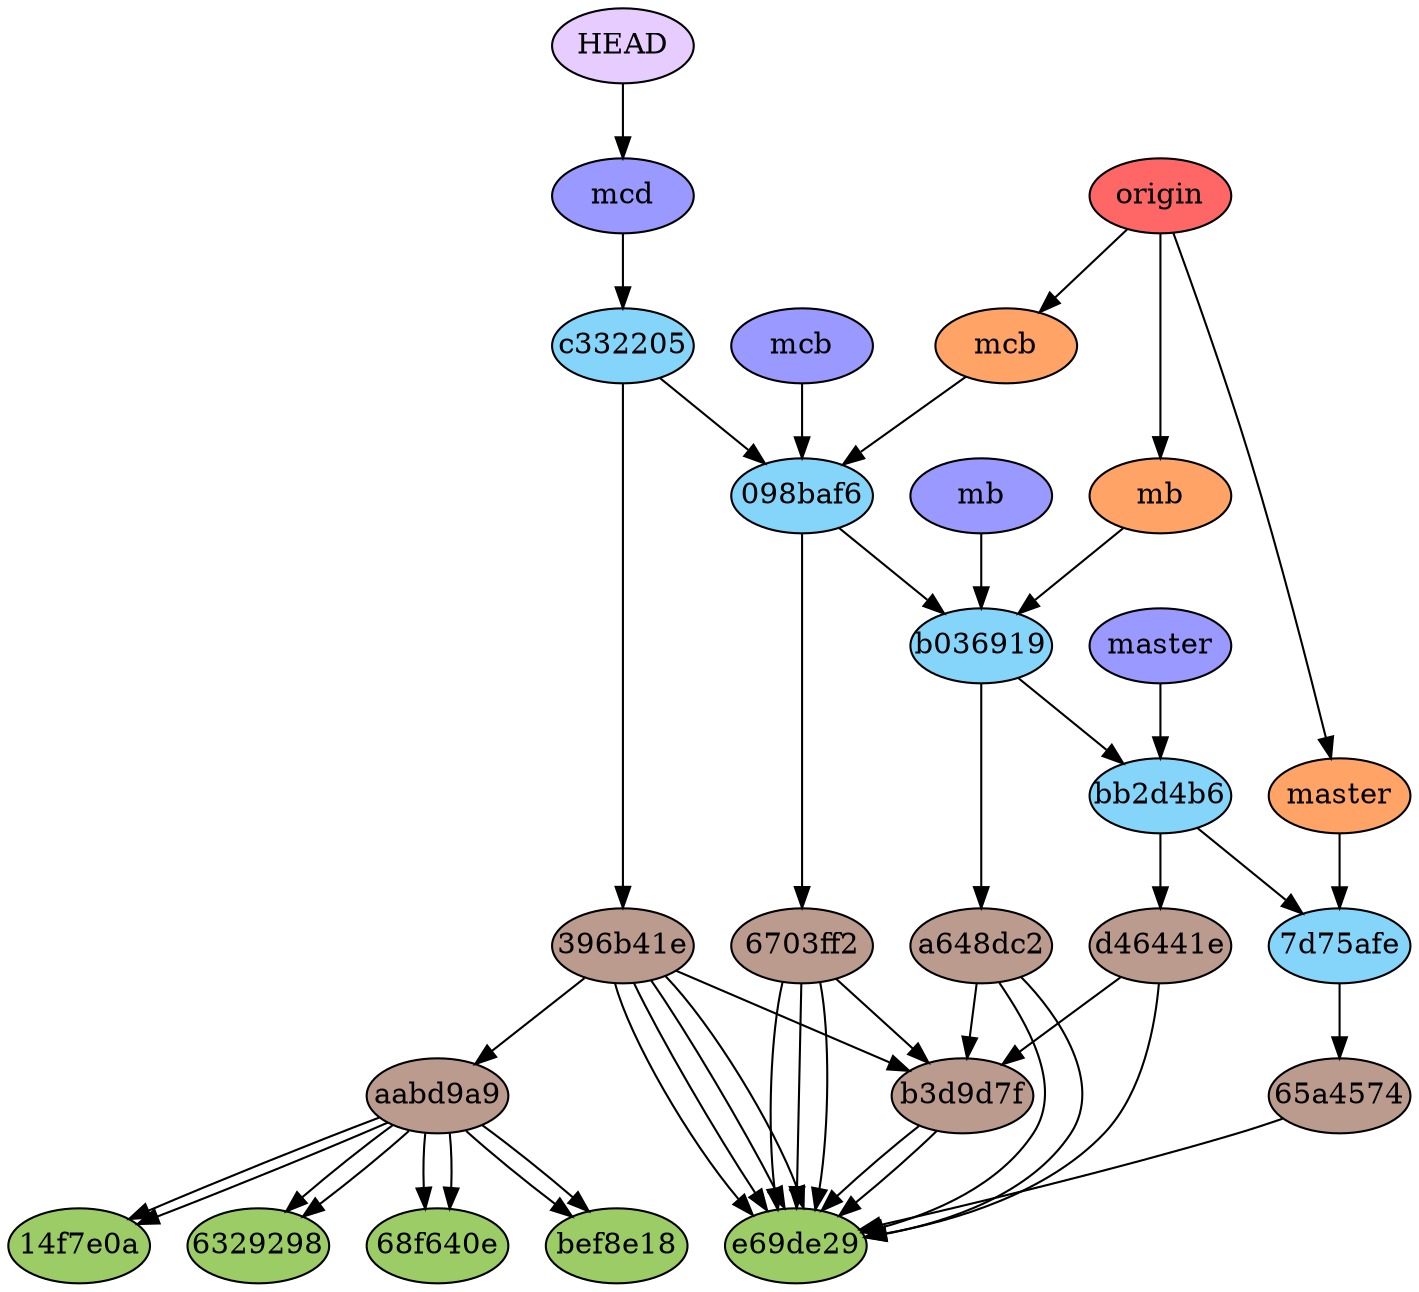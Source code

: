 digraph auto {
	graph [bgcolor=transparent]
	node [fixedsize=true style=filled width=0.95]
	"14f7e0a58f63ce0d1ab0923ea4c4dc3bb1019ed6" [label="14f7e0a" fillcolor="#9ccc66"]
	"6329298349fcfd93da814b2a12bdd98cdb7e159a" [label=6329298 fillcolor="#9ccc66"]
	"68f640e87fe407a5383e9f87519f939debcbe1aa" [label="68f640e" fillcolor="#9ccc66"]
	bef8e18dac971e12f77f2c8437c20f824c5f0b18 [label=bef8e18 fillcolor="#9ccc66"]
	e69de29bb2d1d6434b8b29ae775ad8c2e48c5391 [label=e69de29 fillcolor="#9ccc66"]
	"396b41e609a59b81a996d0e64257373e7443b9ee" [label="396b41e" fillcolor="#bc9b8f"]
	"396b41e609a59b81a996d0e64257373e7443b9ee" -> aabd9a976cdbf7927a831b5ff6936020102ada0e
	"396b41e609a59b81a996d0e64257373e7443b9ee" -> e69de29bb2d1d6434b8b29ae775ad8c2e48c5391
	"396b41e609a59b81a996d0e64257373e7443b9ee" -> e69de29bb2d1d6434b8b29ae775ad8c2e48c5391
	"396b41e609a59b81a996d0e64257373e7443b9ee" -> e69de29bb2d1d6434b8b29ae775ad8c2e48c5391
	"396b41e609a59b81a996d0e64257373e7443b9ee" -> e69de29bb2d1d6434b8b29ae775ad8c2e48c5391
	"396b41e609a59b81a996d0e64257373e7443b9ee" -> b3d9d7f80d3182ae8cab368f47fdb08308aa877f
	"65a457425a679cbe9adf0d2741785d3ceabb44a7" [label="65a4574" fillcolor="#bc9b8f"]
	"65a457425a679cbe9adf0d2741785d3ceabb44a7" -> e69de29bb2d1d6434b8b29ae775ad8c2e48c5391
	"6703ff27f0bfeb0c8e874eebde55dd0c00cd9a8b" [label="6703ff2" fillcolor="#bc9b8f"]
	"6703ff27f0bfeb0c8e874eebde55dd0c00cd9a8b" -> e69de29bb2d1d6434b8b29ae775ad8c2e48c5391
	"6703ff27f0bfeb0c8e874eebde55dd0c00cd9a8b" -> e69de29bb2d1d6434b8b29ae775ad8c2e48c5391
	"6703ff27f0bfeb0c8e874eebde55dd0c00cd9a8b" -> e69de29bb2d1d6434b8b29ae775ad8c2e48c5391
	"6703ff27f0bfeb0c8e874eebde55dd0c00cd9a8b" -> b3d9d7f80d3182ae8cab368f47fdb08308aa877f
	a648dc2d0838bdf3885c4c48f927aacf4ab47041 [label=a648dc2 fillcolor="#bc9b8f"]
	a648dc2d0838bdf3885c4c48f927aacf4ab47041 -> e69de29bb2d1d6434b8b29ae775ad8c2e48c5391
	a648dc2d0838bdf3885c4c48f927aacf4ab47041 -> e69de29bb2d1d6434b8b29ae775ad8c2e48c5391
	a648dc2d0838bdf3885c4c48f927aacf4ab47041 -> b3d9d7f80d3182ae8cab368f47fdb08308aa877f
	aabd9a976cdbf7927a831b5ff6936020102ada0e [label=aabd9a9 fillcolor="#bc9b8f"]
	aabd9a976cdbf7927a831b5ff6936020102ada0e -> bef8e18dac971e12f77f2c8437c20f824c5f0b18
	aabd9a976cdbf7927a831b5ff6936020102ada0e -> "6329298349fcfd93da814b2a12bdd98cdb7e159a"
	aabd9a976cdbf7927a831b5ff6936020102ada0e -> bef8e18dac971e12f77f2c8437c20f824c5f0b18
	aabd9a976cdbf7927a831b5ff6936020102ada0e -> "6329298349fcfd93da814b2a12bdd98cdb7e159a"
	aabd9a976cdbf7927a831b5ff6936020102ada0e -> "14f7e0a58f63ce0d1ab0923ea4c4dc3bb1019ed6"
	aabd9a976cdbf7927a831b5ff6936020102ada0e -> "68f640e87fe407a5383e9f87519f939debcbe1aa"
	aabd9a976cdbf7927a831b5ff6936020102ada0e -> "14f7e0a58f63ce0d1ab0923ea4c4dc3bb1019ed6"
	aabd9a976cdbf7927a831b5ff6936020102ada0e -> "68f640e87fe407a5383e9f87519f939debcbe1aa"
	b3d9d7f80d3182ae8cab368f47fdb08308aa877f [label=b3d9d7f fillcolor="#bc9b8f"]
	b3d9d7f80d3182ae8cab368f47fdb08308aa877f -> e69de29bb2d1d6434b8b29ae775ad8c2e48c5391
	b3d9d7f80d3182ae8cab368f47fdb08308aa877f -> e69de29bb2d1d6434b8b29ae775ad8c2e48c5391
	d46441e0dbd4645990091acc96faa35cc08967fb [label=d46441e fillcolor="#bc9b8f"]
	d46441e0dbd4645990091acc96faa35cc08967fb -> e69de29bb2d1d6434b8b29ae775ad8c2e48c5391
	d46441e0dbd4645990091acc96faa35cc08967fb -> b3d9d7f80d3182ae8cab368f47fdb08308aa877f
	"098baf659b39a094845a71e16165f236b978ff7d" [label="098baf6" fillcolor="#85d5fa"]
	"098baf659b39a094845a71e16165f236b978ff7d" -> "6703ff27f0bfeb0c8e874eebde55dd0c00cd9a8b"
	"098baf659b39a094845a71e16165f236b978ff7d" -> b0369190bef620ef2b3c8a3bb78cf9c22ed632cb
	"7d75afe690d5dba9ca8c4fcd5492ce3ccd984a20" [label="7d75afe" fillcolor="#85d5fa"]
	"7d75afe690d5dba9ca8c4fcd5492ce3ccd984a20" -> "65a457425a679cbe9adf0d2741785d3ceabb44a7"
	b0369190bef620ef2b3c8a3bb78cf9c22ed632cb [label=b036919 fillcolor="#85d5fa"]
	b0369190bef620ef2b3c8a3bb78cf9c22ed632cb -> a648dc2d0838bdf3885c4c48f927aacf4ab47041
	b0369190bef620ef2b3c8a3bb78cf9c22ed632cb -> bb2d4b614e6a6f27c69bd5c3c2ce369729577584
	bb2d4b614e6a6f27c69bd5c3c2ce369729577584 [label=bb2d4b6 fillcolor="#85d5fa"]
	bb2d4b614e6a6f27c69bd5c3c2ce369729577584 -> d46441e0dbd4645990091acc96faa35cc08967fb
	bb2d4b614e6a6f27c69bd5c3c2ce369729577584 -> "7d75afe690d5dba9ca8c4fcd5492ce3ccd984a20"
	c33220541c8ca29a849df62050be126f96b71b95 [label=c332205 fillcolor="#85d5fa"]
	c33220541c8ca29a849df62050be126f96b71b95 -> "396b41e609a59b81a996d0e64257373e7443b9ee"
	c33220541c8ca29a849df62050be126f96b71b95 -> "098baf659b39a094845a71e16165f236b978ff7d"
	master [label=master fillcolor="#9999ff"]
	master -> bb2d4b614e6a6f27c69bd5c3c2ce369729577584
	mb [label=mb fillcolor="#9999ff"]
	mb -> b0369190bef620ef2b3c8a3bb78cf9c22ed632cb
	mcb [label=mcb fillcolor="#9999ff"]
	mcb -> "098baf659b39a094845a71e16165f236b978ff7d"
	mcd [label=mcd fillcolor="#9999ff"]
	mcd -> c33220541c8ca29a849df62050be126f96b71b95
	HEAD [label=HEAD fillcolor="#e6ccff"]
	HEAD -> mcd
	"origin/master" [label=master fillcolor="#ffa366"]
	"origin/master" -> "7d75afe690d5dba9ca8c4fcd5492ce3ccd984a20"
	"origin/mb" [label=mb fillcolor="#ffa366"]
	"origin/mb" -> b0369190bef620ef2b3c8a3bb78cf9c22ed632cb
	"origin/mcb" [label=mcb fillcolor="#ffa366"]
	"origin/mcb" -> "098baf659b39a094845a71e16165f236b978ff7d"
	origin [label=origin fillcolor="#ff6666"]
	origin -> "origin/master"
	origin -> "origin/mb"
	origin -> "origin/mcb"
}
